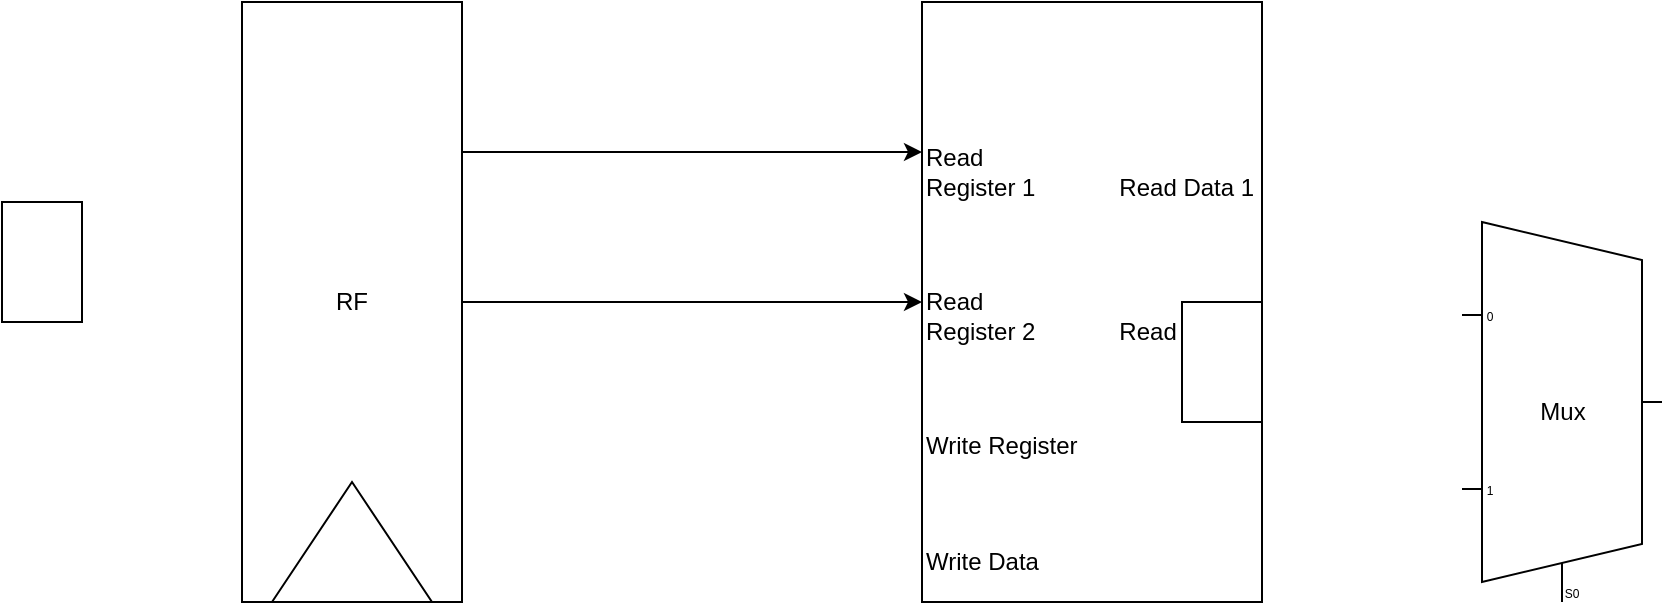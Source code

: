 <mxfile>
    <diagram id="A_pXdUovKvudJu0Fbdrz" name="Page-1">
        <mxGraphModel dx="1715" dy="1717" grid="1" gridSize="10" guides="1" tooltips="1" connect="1" arrows="1" fold="1" page="1" pageScale="1" pageWidth="850" pageHeight="1100" math="0" shadow="0">
            <root>
                <mxCell id="0"/>
                <mxCell id="1" parent="0"/>
                <mxCell id="14" style="edgeStyle=none;html=1;exitX=0.25;exitY=0;exitDx=0;exitDy=0;entryX=0.25;entryY=1;entryDx=0;entryDy=0;" edge="1" parent="1" source="7" target="8">
                    <mxGeometry relative="1" as="geometry"/>
                </mxCell>
                <mxCell id="15" style="edgeStyle=none;html=1;exitX=0.5;exitY=0;exitDx=0;exitDy=0;entryX=0.5;entryY=1;entryDx=0;entryDy=0;" edge="1" parent="1" source="7" target="8">
                    <mxGeometry relative="1" as="geometry"/>
                </mxCell>
                <mxCell id="7" value="RF" style="rounded=0;whiteSpace=wrap;html=1;direction=south;" vertex="1" parent="1">
                    <mxGeometry x="80" y="-290" width="110" height="300" as="geometry"/>
                </mxCell>
                <mxCell id="8" value="&lt;br&gt;&lt;br&gt;&lt;br&gt;&lt;br&gt;Read &lt;br&gt;Register 1&lt;span style=&quot;white-space: pre;&quot;&gt;&#9;&lt;/span&gt;&amp;nbsp; &amp;nbsp; &amp;nbsp;Read Data 1&lt;br&gt;&lt;br&gt;&lt;br&gt;&lt;br&gt;Read&lt;br&gt;Register 2&lt;span style=&quot;white-space: pre;&quot;&gt;&#9;&lt;/span&gt;&amp;nbsp; &amp;nbsp; &amp;nbsp;Read Data 2&lt;br&gt;&lt;br&gt;&lt;br&gt;&lt;br&gt;Write Register&lt;br&gt;&lt;br&gt;&lt;br&gt;&lt;br&gt;Write Data" style="rounded=0;whiteSpace=wrap;html=1;direction=south;align=left;" vertex="1" parent="1">
                    <mxGeometry x="420" y="-290" width="170" height="300" as="geometry"/>
                </mxCell>
                <mxCell id="16" value="" style="triangle;whiteSpace=wrap;html=1;direction=north;" vertex="1" parent="1">
                    <mxGeometry x="95" y="-50" width="80" height="60" as="geometry"/>
                </mxCell>
                <mxCell id="20" value="Mux" style="shadow=0;dashed=0;align=center;html=1;strokeWidth=1;shape=mxgraph.electrical.abstract.mux2;" vertex="1" parent="1">
                    <mxGeometry x="690" y="-180" width="100" height="190" as="geometry"/>
                </mxCell>
                <mxCell id="30" value="" style="externalPins=0;recursiveResize=0;shadow=0;dashed=0;align=center;html=1;strokeWidth=1;shape=mxgraph.rtl.abstract.entity;left=,:clk;right=,:np;top=0;bottom=0;drawPins=0;snapToPoint=1;resizable=0;editable=1;" vertex="1" parent="1">
                    <mxGeometry x="550" y="-140" width="40" height="60" as="geometry"/>
                </mxCell>
                <mxCell id="31" value="" style="externalPins=0;recursiveResize=0;shadow=0;dashed=0;align=center;html=1;strokeWidth=1;shape=mxgraph.rtl.abstract.entity;left=,:clk;right=,:np;top=0;bottom=0;drawPins=0;snapToPoint=1;resizable=0;editable=1;" vertex="1" parent="1">
                    <mxGeometry x="-40" y="-190" width="40" height="60" as="geometry"/>
                </mxCell>
            </root>
        </mxGraphModel>
    </diagram>
</mxfile>